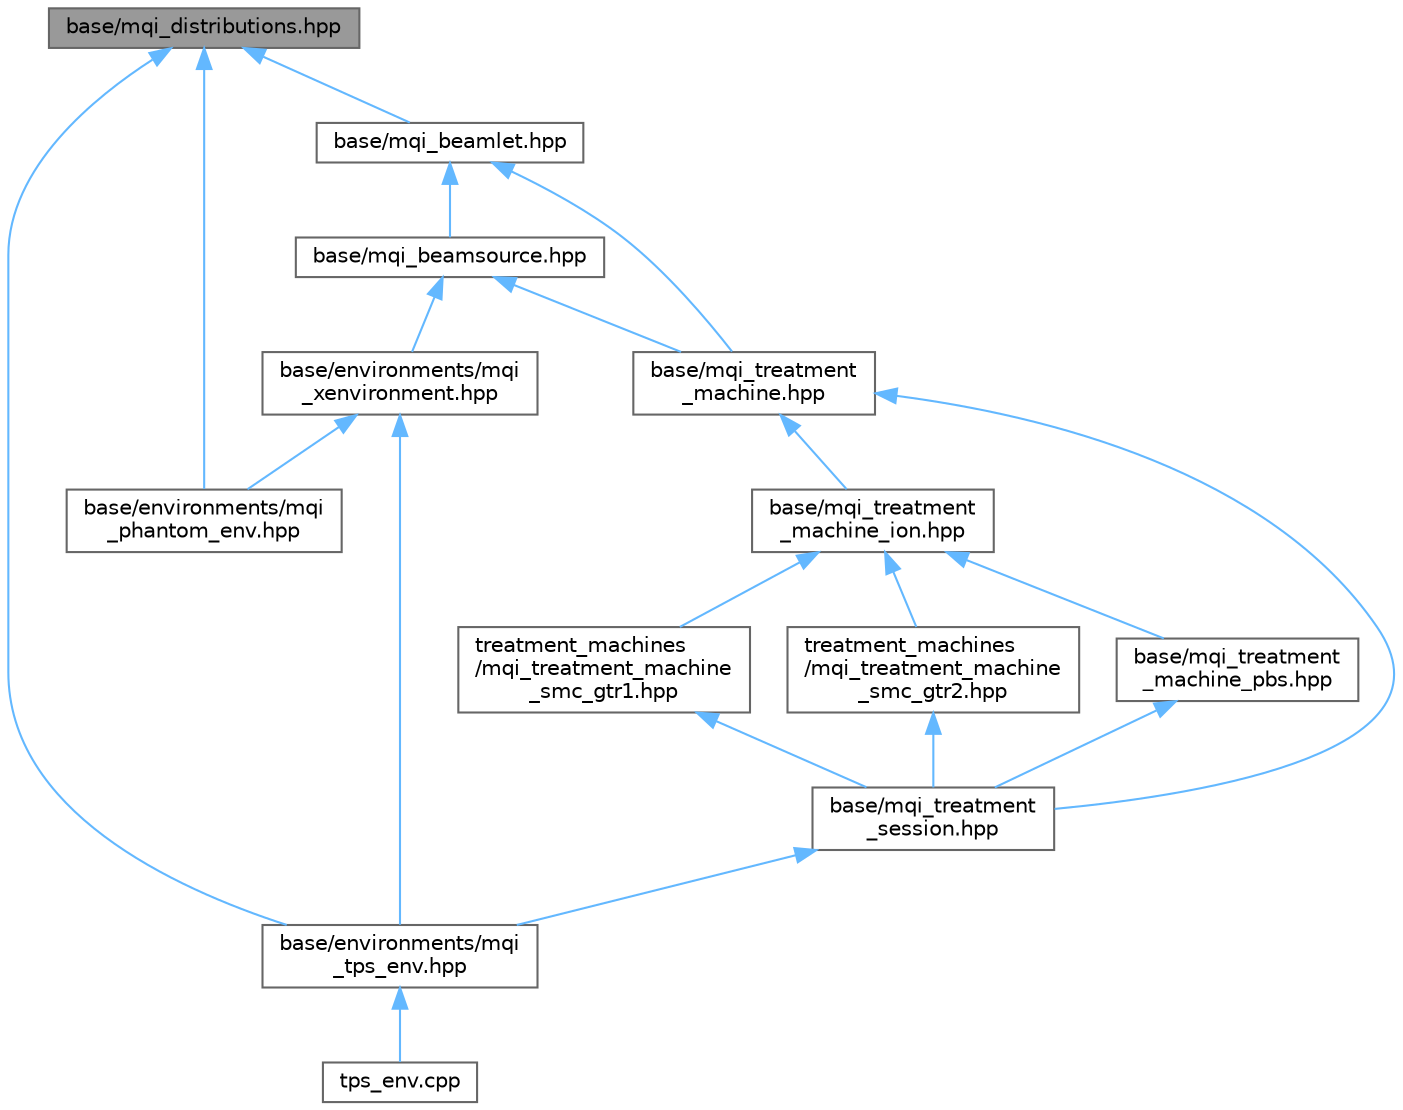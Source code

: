 digraph "base/mqi_distributions.hpp"
{
 // LATEX_PDF_SIZE
  bgcolor="transparent";
  edge [fontname=Helvetica,fontsize=10,labelfontname=Helvetica,labelfontsize=10];
  node [fontname=Helvetica,fontsize=10,shape=box,height=0.2,width=0.4];
  Node1 [id="Node000001",label="base/mqi_distributions.hpp",height=0.2,width=0.4,color="gray40", fillcolor="grey60", style="filled", fontcolor="black",tooltip="A meta-header that includes all particle distribution function headers."];
  Node1 -> Node2 [id="edge1_Node000001_Node000002",dir="back",color="steelblue1",style="solid",tooltip=" "];
  Node2 [id="Node000002",label="base/environments/mqi\l_phantom_env.hpp",height=0.2,width=0.4,color="grey40", fillcolor="white", style="filled",URL="$mqi__phantom__env_8hpp.html",tooltip=" "];
  Node1 -> Node3 [id="edge2_Node000001_Node000003",dir="back",color="steelblue1",style="solid",tooltip=" "];
  Node3 [id="Node000003",label="base/environments/mqi\l_tps_env.hpp",height=0.2,width=0.4,color="grey40", fillcolor="white", style="filled",URL="$mqi__tps__env_8hpp.html",tooltip=" "];
  Node3 -> Node4 [id="edge3_Node000003_Node000004",dir="back",color="steelblue1",style="solid",tooltip=" "];
  Node4 [id="Node000004",label="tps_env.cpp",height=0.2,width=0.4,color="grey40", fillcolor="white", style="filled",URL="$tps__env_8cpp.html",tooltip="Main entry point for running a Monte Carlo simulation using the Treatment Planning System (TPS) envir..."];
  Node1 -> Node5 [id="edge4_Node000001_Node000005",dir="back",color="steelblue1",style="solid",tooltip=" "];
  Node5 [id="Node000005",label="base/mqi_beamlet.hpp",height=0.2,width=0.4,color="grey40", fillcolor="white", style="filled",URL="$mqi__beamlet_8hpp.html",tooltip="Defines a beamlet, a fundamental component of a beam model."];
  Node5 -> Node6 [id="edge5_Node000005_Node000006",dir="back",color="steelblue1",style="solid",tooltip=" "];
  Node6 [id="Node000006",label="base/mqi_beamsource.hpp",height=0.2,width=0.4,color="grey40", fillcolor="white", style="filled",URL="$mqi__beamsource_8hpp.html",tooltip="Defines a source of particles for simulation, composed of multiple beamlets."];
  Node6 -> Node7 [id="edge6_Node000006_Node000007",dir="back",color="steelblue1",style="solid",tooltip=" "];
  Node7 [id="Node000007",label="base/environments/mqi\l_xenvironment.hpp",height=0.2,width=0.4,color="grey40", fillcolor="white", style="filled",URL="$mqi__xenvironment_8hpp.html",tooltip="This file defines the x_environment class, a virtual base class for creating Monte Carlo simulation e..."];
  Node7 -> Node2 [id="edge7_Node000007_Node000002",dir="back",color="steelblue1",style="solid",tooltip=" "];
  Node7 -> Node3 [id="edge8_Node000007_Node000003",dir="back",color="steelblue1",style="solid",tooltip=" "];
  Node6 -> Node8 [id="edge9_Node000006_Node000008",dir="back",color="steelblue1",style="solid",tooltip=" "];
  Node8 [id="Node000008",label="base/mqi_treatment\l_machine.hpp",height=0.2,width=0.4,color="grey40", fillcolor="white", style="filled",URL="$mqi__treatment__machine_8hpp.html",tooltip=" "];
  Node8 -> Node9 [id="edge10_Node000008_Node000009",dir="back",color="steelblue1",style="solid",tooltip=" "];
  Node9 [id="Node000009",label="base/mqi_treatment\l_machine_ion.hpp",height=0.2,width=0.4,color="grey40", fillcolor="white", style="filled",URL="$mqi__treatment__machine__ion_8hpp.html",tooltip=" "];
  Node9 -> Node10 [id="edge11_Node000009_Node000010",dir="back",color="steelblue1",style="solid",tooltip=" "];
  Node10 [id="Node000010",label="base/mqi_treatment\l_machine_pbs.hpp",height=0.2,width=0.4,color="grey40", fillcolor="white", style="filled",URL="$mqi__treatment__machine__pbs_8hpp.html",tooltip=" "];
  Node10 -> Node11 [id="edge12_Node000010_Node000011",dir="back",color="steelblue1",style="solid",tooltip=" "];
  Node11 [id="Node000011",label="base/mqi_treatment\l_session.hpp",height=0.2,width=0.4,color="grey40", fillcolor="white", style="filled",URL="$mqi__treatment__session_8hpp.html",tooltip=" "];
  Node11 -> Node3 [id="edge13_Node000011_Node000003",dir="back",color="steelblue1",style="solid",tooltip=" "];
  Node9 -> Node12 [id="edge14_Node000009_Node000012",dir="back",color="steelblue1",style="solid",tooltip=" "];
  Node12 [id="Node000012",label="treatment_machines\l/mqi_treatment_machine\l_smc_gtr1.hpp",height=0.2,width=0.4,color="grey40", fillcolor="white", style="filled",URL="$mqi__treatment__machine__smc__gtr1_8hpp.html",tooltip=" "];
  Node12 -> Node11 [id="edge15_Node000012_Node000011",dir="back",color="steelblue1",style="solid",tooltip=" "];
  Node9 -> Node13 [id="edge16_Node000009_Node000013",dir="back",color="steelblue1",style="solid",tooltip=" "];
  Node13 [id="Node000013",label="treatment_machines\l/mqi_treatment_machine\l_smc_gtr2.hpp",height=0.2,width=0.4,color="grey40", fillcolor="white", style="filled",URL="$mqi__treatment__machine__smc__gtr2_8hpp.html",tooltip=" "];
  Node13 -> Node11 [id="edge17_Node000013_Node000011",dir="back",color="steelblue1",style="solid",tooltip=" "];
  Node8 -> Node11 [id="edge18_Node000008_Node000011",dir="back",color="steelblue1",style="solid",tooltip=" "];
  Node5 -> Node8 [id="edge19_Node000005_Node000008",dir="back",color="steelblue1",style="solid",tooltip=" "];
}
